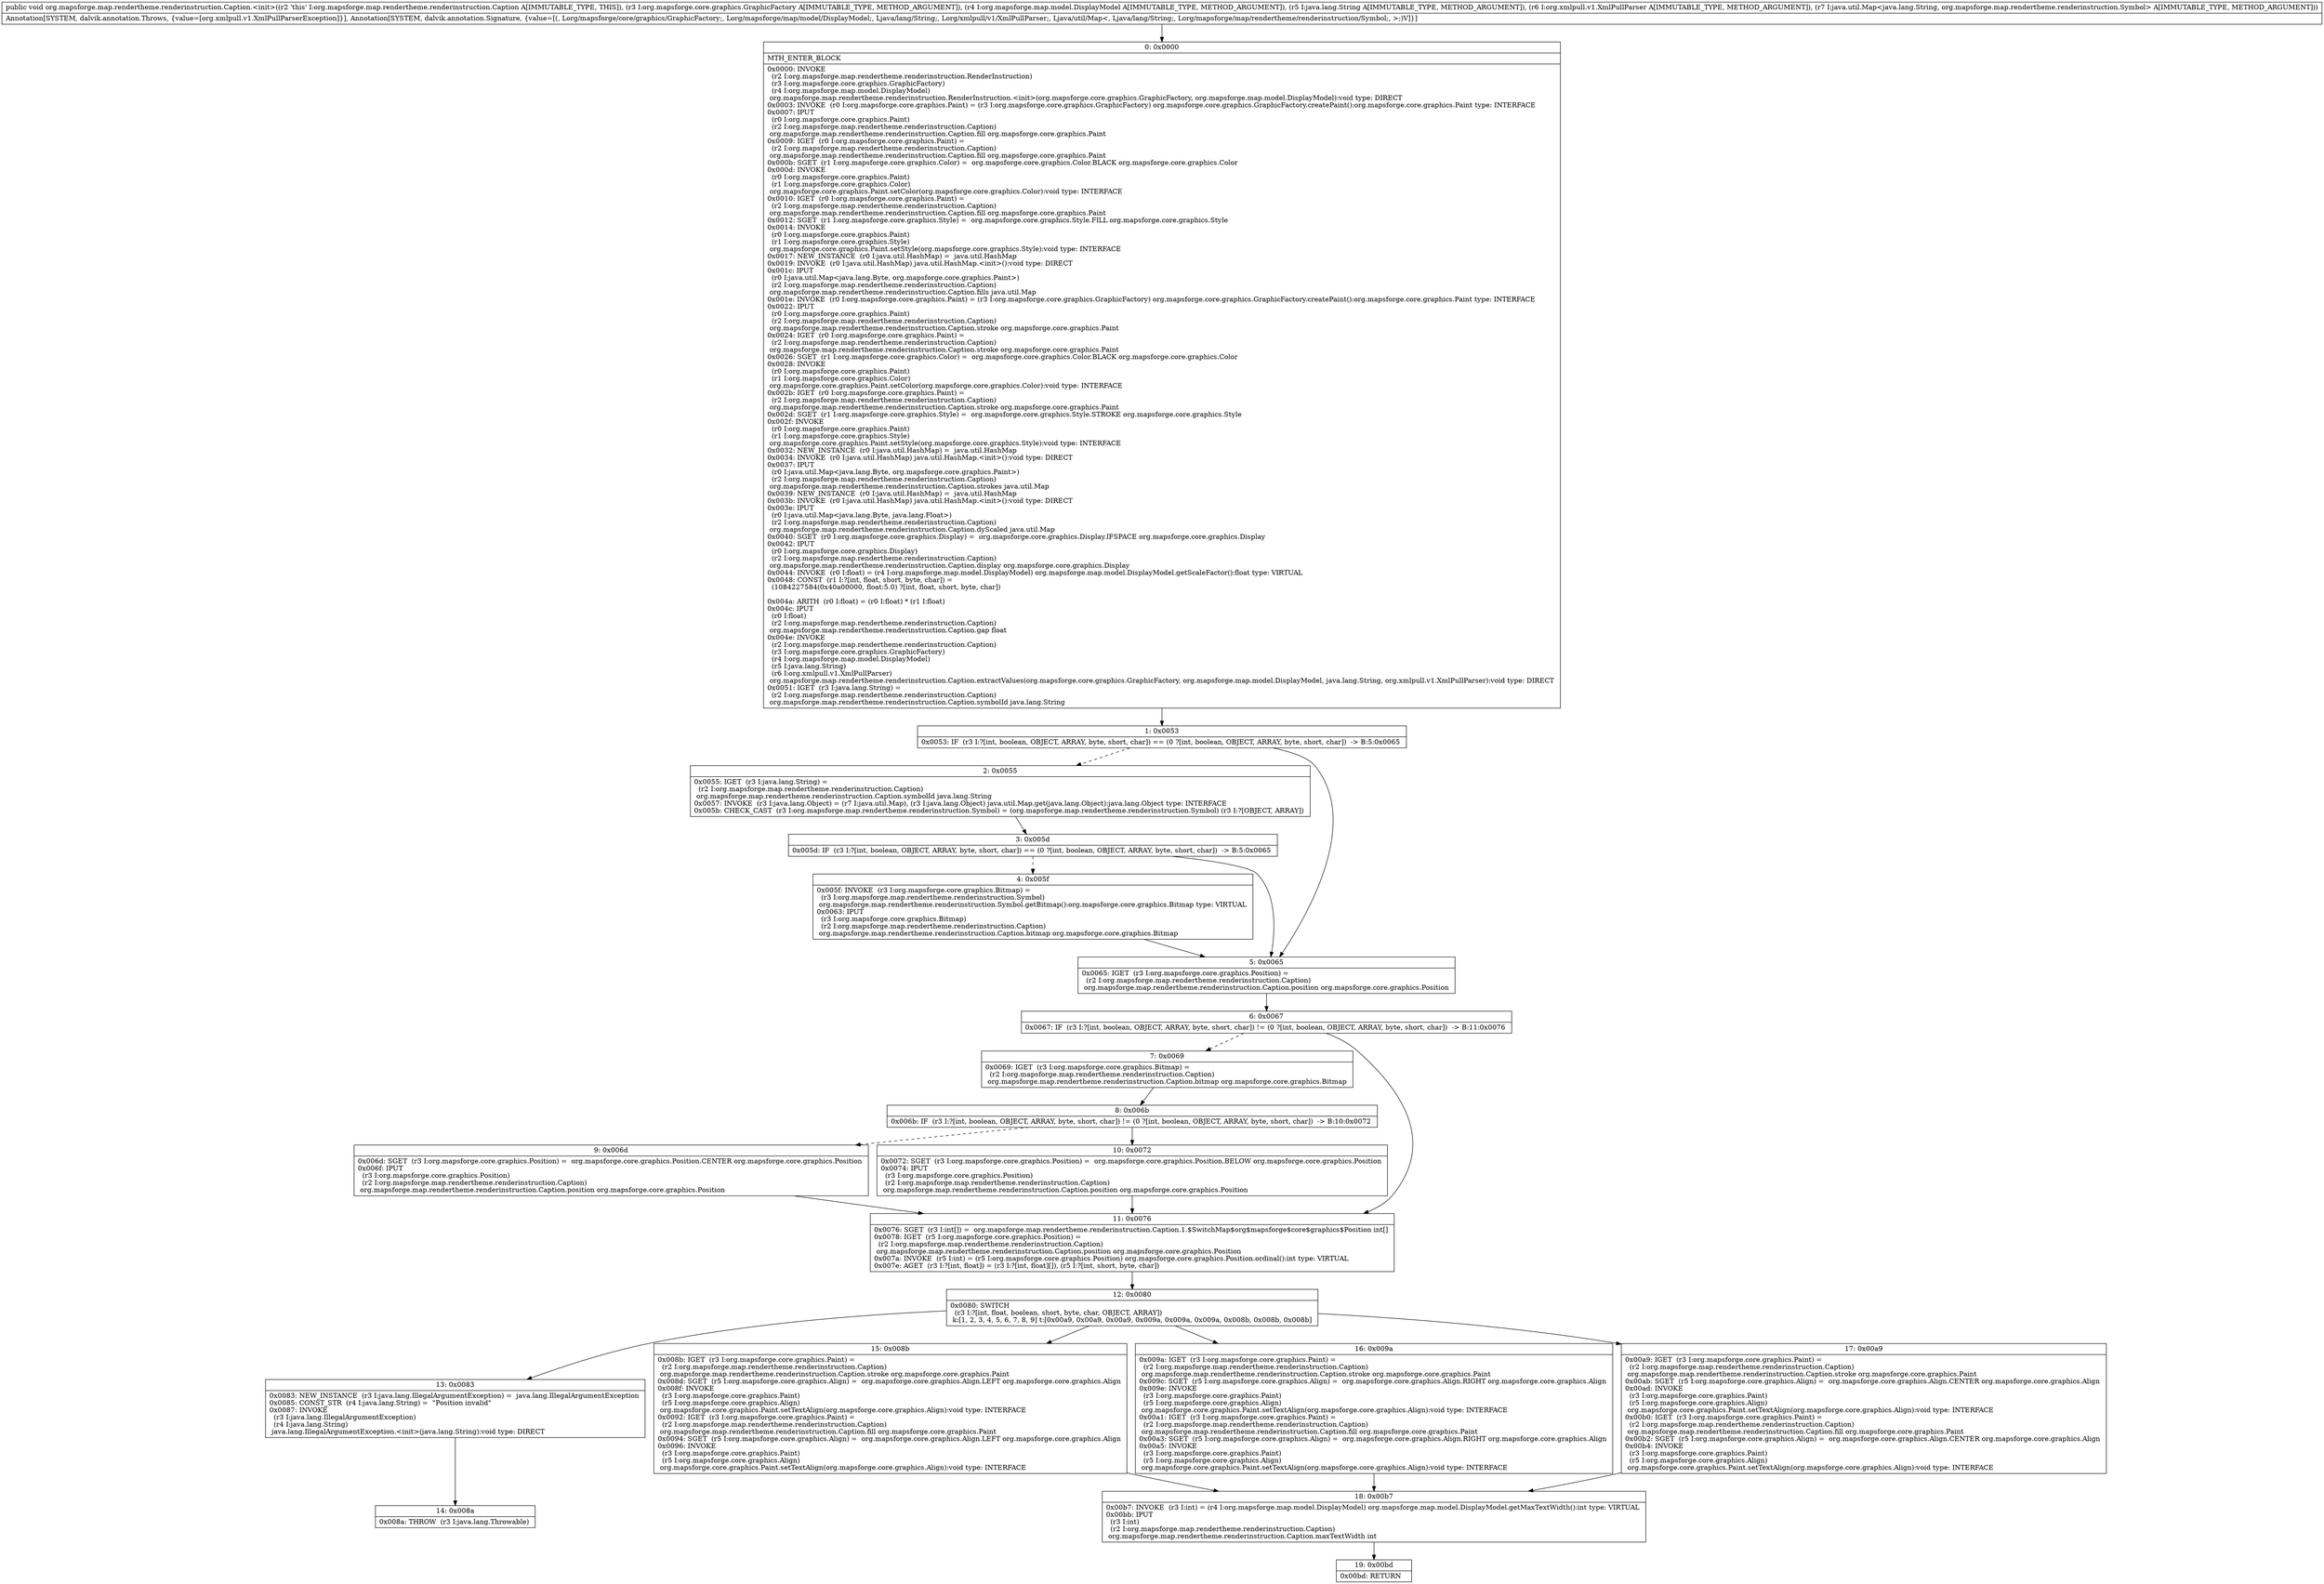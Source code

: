 digraph "CFG fororg.mapsforge.map.rendertheme.renderinstruction.Caption.\<init\>(Lorg\/mapsforge\/core\/graphics\/GraphicFactory;Lorg\/mapsforge\/map\/model\/DisplayModel;Ljava\/lang\/String;Lorg\/xmlpull\/v1\/XmlPullParser;Ljava\/util\/Map;)V" {
Node_0 [shape=record,label="{0\:\ 0x0000|MTH_ENTER_BLOCK\l|0x0000: INVOKE  \l  (r2 I:org.mapsforge.map.rendertheme.renderinstruction.RenderInstruction)\l  (r3 I:org.mapsforge.core.graphics.GraphicFactory)\l  (r4 I:org.mapsforge.map.model.DisplayModel)\l org.mapsforge.map.rendertheme.renderinstruction.RenderInstruction.\<init\>(org.mapsforge.core.graphics.GraphicFactory, org.mapsforge.map.model.DisplayModel):void type: DIRECT \l0x0003: INVOKE  (r0 I:org.mapsforge.core.graphics.Paint) = (r3 I:org.mapsforge.core.graphics.GraphicFactory) org.mapsforge.core.graphics.GraphicFactory.createPaint():org.mapsforge.core.graphics.Paint type: INTERFACE \l0x0007: IPUT  \l  (r0 I:org.mapsforge.core.graphics.Paint)\l  (r2 I:org.mapsforge.map.rendertheme.renderinstruction.Caption)\l org.mapsforge.map.rendertheme.renderinstruction.Caption.fill org.mapsforge.core.graphics.Paint \l0x0009: IGET  (r0 I:org.mapsforge.core.graphics.Paint) = \l  (r2 I:org.mapsforge.map.rendertheme.renderinstruction.Caption)\l org.mapsforge.map.rendertheme.renderinstruction.Caption.fill org.mapsforge.core.graphics.Paint \l0x000b: SGET  (r1 I:org.mapsforge.core.graphics.Color) =  org.mapsforge.core.graphics.Color.BLACK org.mapsforge.core.graphics.Color \l0x000d: INVOKE  \l  (r0 I:org.mapsforge.core.graphics.Paint)\l  (r1 I:org.mapsforge.core.graphics.Color)\l org.mapsforge.core.graphics.Paint.setColor(org.mapsforge.core.graphics.Color):void type: INTERFACE \l0x0010: IGET  (r0 I:org.mapsforge.core.graphics.Paint) = \l  (r2 I:org.mapsforge.map.rendertheme.renderinstruction.Caption)\l org.mapsforge.map.rendertheme.renderinstruction.Caption.fill org.mapsforge.core.graphics.Paint \l0x0012: SGET  (r1 I:org.mapsforge.core.graphics.Style) =  org.mapsforge.core.graphics.Style.FILL org.mapsforge.core.graphics.Style \l0x0014: INVOKE  \l  (r0 I:org.mapsforge.core.graphics.Paint)\l  (r1 I:org.mapsforge.core.graphics.Style)\l org.mapsforge.core.graphics.Paint.setStyle(org.mapsforge.core.graphics.Style):void type: INTERFACE \l0x0017: NEW_INSTANCE  (r0 I:java.util.HashMap) =  java.util.HashMap \l0x0019: INVOKE  (r0 I:java.util.HashMap) java.util.HashMap.\<init\>():void type: DIRECT \l0x001c: IPUT  \l  (r0 I:java.util.Map\<java.lang.Byte, org.mapsforge.core.graphics.Paint\>)\l  (r2 I:org.mapsforge.map.rendertheme.renderinstruction.Caption)\l org.mapsforge.map.rendertheme.renderinstruction.Caption.fills java.util.Map \l0x001e: INVOKE  (r0 I:org.mapsforge.core.graphics.Paint) = (r3 I:org.mapsforge.core.graphics.GraphicFactory) org.mapsforge.core.graphics.GraphicFactory.createPaint():org.mapsforge.core.graphics.Paint type: INTERFACE \l0x0022: IPUT  \l  (r0 I:org.mapsforge.core.graphics.Paint)\l  (r2 I:org.mapsforge.map.rendertheme.renderinstruction.Caption)\l org.mapsforge.map.rendertheme.renderinstruction.Caption.stroke org.mapsforge.core.graphics.Paint \l0x0024: IGET  (r0 I:org.mapsforge.core.graphics.Paint) = \l  (r2 I:org.mapsforge.map.rendertheme.renderinstruction.Caption)\l org.mapsforge.map.rendertheme.renderinstruction.Caption.stroke org.mapsforge.core.graphics.Paint \l0x0026: SGET  (r1 I:org.mapsforge.core.graphics.Color) =  org.mapsforge.core.graphics.Color.BLACK org.mapsforge.core.graphics.Color \l0x0028: INVOKE  \l  (r0 I:org.mapsforge.core.graphics.Paint)\l  (r1 I:org.mapsforge.core.graphics.Color)\l org.mapsforge.core.graphics.Paint.setColor(org.mapsforge.core.graphics.Color):void type: INTERFACE \l0x002b: IGET  (r0 I:org.mapsforge.core.graphics.Paint) = \l  (r2 I:org.mapsforge.map.rendertheme.renderinstruction.Caption)\l org.mapsforge.map.rendertheme.renderinstruction.Caption.stroke org.mapsforge.core.graphics.Paint \l0x002d: SGET  (r1 I:org.mapsforge.core.graphics.Style) =  org.mapsforge.core.graphics.Style.STROKE org.mapsforge.core.graphics.Style \l0x002f: INVOKE  \l  (r0 I:org.mapsforge.core.graphics.Paint)\l  (r1 I:org.mapsforge.core.graphics.Style)\l org.mapsforge.core.graphics.Paint.setStyle(org.mapsforge.core.graphics.Style):void type: INTERFACE \l0x0032: NEW_INSTANCE  (r0 I:java.util.HashMap) =  java.util.HashMap \l0x0034: INVOKE  (r0 I:java.util.HashMap) java.util.HashMap.\<init\>():void type: DIRECT \l0x0037: IPUT  \l  (r0 I:java.util.Map\<java.lang.Byte, org.mapsforge.core.graphics.Paint\>)\l  (r2 I:org.mapsforge.map.rendertheme.renderinstruction.Caption)\l org.mapsforge.map.rendertheme.renderinstruction.Caption.strokes java.util.Map \l0x0039: NEW_INSTANCE  (r0 I:java.util.HashMap) =  java.util.HashMap \l0x003b: INVOKE  (r0 I:java.util.HashMap) java.util.HashMap.\<init\>():void type: DIRECT \l0x003e: IPUT  \l  (r0 I:java.util.Map\<java.lang.Byte, java.lang.Float\>)\l  (r2 I:org.mapsforge.map.rendertheme.renderinstruction.Caption)\l org.mapsforge.map.rendertheme.renderinstruction.Caption.dyScaled java.util.Map \l0x0040: SGET  (r0 I:org.mapsforge.core.graphics.Display) =  org.mapsforge.core.graphics.Display.IFSPACE org.mapsforge.core.graphics.Display \l0x0042: IPUT  \l  (r0 I:org.mapsforge.core.graphics.Display)\l  (r2 I:org.mapsforge.map.rendertheme.renderinstruction.Caption)\l org.mapsforge.map.rendertheme.renderinstruction.Caption.display org.mapsforge.core.graphics.Display \l0x0044: INVOKE  (r0 I:float) = (r4 I:org.mapsforge.map.model.DisplayModel) org.mapsforge.map.model.DisplayModel.getScaleFactor():float type: VIRTUAL \l0x0048: CONST  (r1 I:?[int, float, short, byte, char]) = \l  (1084227584(0x40a00000, float:5.0) ?[int, float, short, byte, char])\l \l0x004a: ARITH  (r0 I:float) = (r0 I:float) * (r1 I:float) \l0x004c: IPUT  \l  (r0 I:float)\l  (r2 I:org.mapsforge.map.rendertheme.renderinstruction.Caption)\l org.mapsforge.map.rendertheme.renderinstruction.Caption.gap float \l0x004e: INVOKE  \l  (r2 I:org.mapsforge.map.rendertheme.renderinstruction.Caption)\l  (r3 I:org.mapsforge.core.graphics.GraphicFactory)\l  (r4 I:org.mapsforge.map.model.DisplayModel)\l  (r5 I:java.lang.String)\l  (r6 I:org.xmlpull.v1.XmlPullParser)\l org.mapsforge.map.rendertheme.renderinstruction.Caption.extractValues(org.mapsforge.core.graphics.GraphicFactory, org.mapsforge.map.model.DisplayModel, java.lang.String, org.xmlpull.v1.XmlPullParser):void type: DIRECT \l0x0051: IGET  (r3 I:java.lang.String) = \l  (r2 I:org.mapsforge.map.rendertheme.renderinstruction.Caption)\l org.mapsforge.map.rendertheme.renderinstruction.Caption.symbolId java.lang.String \l}"];
Node_1 [shape=record,label="{1\:\ 0x0053|0x0053: IF  (r3 I:?[int, boolean, OBJECT, ARRAY, byte, short, char]) == (0 ?[int, boolean, OBJECT, ARRAY, byte, short, char])  \-\> B:5:0x0065 \l}"];
Node_2 [shape=record,label="{2\:\ 0x0055|0x0055: IGET  (r3 I:java.lang.String) = \l  (r2 I:org.mapsforge.map.rendertheme.renderinstruction.Caption)\l org.mapsforge.map.rendertheme.renderinstruction.Caption.symbolId java.lang.String \l0x0057: INVOKE  (r3 I:java.lang.Object) = (r7 I:java.util.Map), (r3 I:java.lang.Object) java.util.Map.get(java.lang.Object):java.lang.Object type: INTERFACE \l0x005b: CHECK_CAST  (r3 I:org.mapsforge.map.rendertheme.renderinstruction.Symbol) = (org.mapsforge.map.rendertheme.renderinstruction.Symbol) (r3 I:?[OBJECT, ARRAY]) \l}"];
Node_3 [shape=record,label="{3\:\ 0x005d|0x005d: IF  (r3 I:?[int, boolean, OBJECT, ARRAY, byte, short, char]) == (0 ?[int, boolean, OBJECT, ARRAY, byte, short, char])  \-\> B:5:0x0065 \l}"];
Node_4 [shape=record,label="{4\:\ 0x005f|0x005f: INVOKE  (r3 I:org.mapsforge.core.graphics.Bitmap) = \l  (r3 I:org.mapsforge.map.rendertheme.renderinstruction.Symbol)\l org.mapsforge.map.rendertheme.renderinstruction.Symbol.getBitmap():org.mapsforge.core.graphics.Bitmap type: VIRTUAL \l0x0063: IPUT  \l  (r3 I:org.mapsforge.core.graphics.Bitmap)\l  (r2 I:org.mapsforge.map.rendertheme.renderinstruction.Caption)\l org.mapsforge.map.rendertheme.renderinstruction.Caption.bitmap org.mapsforge.core.graphics.Bitmap \l}"];
Node_5 [shape=record,label="{5\:\ 0x0065|0x0065: IGET  (r3 I:org.mapsforge.core.graphics.Position) = \l  (r2 I:org.mapsforge.map.rendertheme.renderinstruction.Caption)\l org.mapsforge.map.rendertheme.renderinstruction.Caption.position org.mapsforge.core.graphics.Position \l}"];
Node_6 [shape=record,label="{6\:\ 0x0067|0x0067: IF  (r3 I:?[int, boolean, OBJECT, ARRAY, byte, short, char]) != (0 ?[int, boolean, OBJECT, ARRAY, byte, short, char])  \-\> B:11:0x0076 \l}"];
Node_7 [shape=record,label="{7\:\ 0x0069|0x0069: IGET  (r3 I:org.mapsforge.core.graphics.Bitmap) = \l  (r2 I:org.mapsforge.map.rendertheme.renderinstruction.Caption)\l org.mapsforge.map.rendertheme.renderinstruction.Caption.bitmap org.mapsforge.core.graphics.Bitmap \l}"];
Node_8 [shape=record,label="{8\:\ 0x006b|0x006b: IF  (r3 I:?[int, boolean, OBJECT, ARRAY, byte, short, char]) != (0 ?[int, boolean, OBJECT, ARRAY, byte, short, char])  \-\> B:10:0x0072 \l}"];
Node_9 [shape=record,label="{9\:\ 0x006d|0x006d: SGET  (r3 I:org.mapsforge.core.graphics.Position) =  org.mapsforge.core.graphics.Position.CENTER org.mapsforge.core.graphics.Position \l0x006f: IPUT  \l  (r3 I:org.mapsforge.core.graphics.Position)\l  (r2 I:org.mapsforge.map.rendertheme.renderinstruction.Caption)\l org.mapsforge.map.rendertheme.renderinstruction.Caption.position org.mapsforge.core.graphics.Position \l}"];
Node_10 [shape=record,label="{10\:\ 0x0072|0x0072: SGET  (r3 I:org.mapsforge.core.graphics.Position) =  org.mapsforge.core.graphics.Position.BELOW org.mapsforge.core.graphics.Position \l0x0074: IPUT  \l  (r3 I:org.mapsforge.core.graphics.Position)\l  (r2 I:org.mapsforge.map.rendertheme.renderinstruction.Caption)\l org.mapsforge.map.rendertheme.renderinstruction.Caption.position org.mapsforge.core.graphics.Position \l}"];
Node_11 [shape=record,label="{11\:\ 0x0076|0x0076: SGET  (r3 I:int[]) =  org.mapsforge.map.rendertheme.renderinstruction.Caption.1.$SwitchMap$org$mapsforge$core$graphics$Position int[] \l0x0078: IGET  (r5 I:org.mapsforge.core.graphics.Position) = \l  (r2 I:org.mapsforge.map.rendertheme.renderinstruction.Caption)\l org.mapsforge.map.rendertheme.renderinstruction.Caption.position org.mapsforge.core.graphics.Position \l0x007a: INVOKE  (r5 I:int) = (r5 I:org.mapsforge.core.graphics.Position) org.mapsforge.core.graphics.Position.ordinal():int type: VIRTUAL \l0x007e: AGET  (r3 I:?[int, float]) = (r3 I:?[int, float][]), (r5 I:?[int, short, byte, char]) \l}"];
Node_12 [shape=record,label="{12\:\ 0x0080|0x0080: SWITCH  \l  (r3 I:?[int, float, boolean, short, byte, char, OBJECT, ARRAY])\l k:[1, 2, 3, 4, 5, 6, 7, 8, 9] t:[0x00a9, 0x00a9, 0x00a9, 0x009a, 0x009a, 0x009a, 0x008b, 0x008b, 0x008b] \l}"];
Node_13 [shape=record,label="{13\:\ 0x0083|0x0083: NEW_INSTANCE  (r3 I:java.lang.IllegalArgumentException) =  java.lang.IllegalArgumentException \l0x0085: CONST_STR  (r4 I:java.lang.String) =  \"Position invalid\" \l0x0087: INVOKE  \l  (r3 I:java.lang.IllegalArgumentException)\l  (r4 I:java.lang.String)\l java.lang.IllegalArgumentException.\<init\>(java.lang.String):void type: DIRECT \l}"];
Node_14 [shape=record,label="{14\:\ 0x008a|0x008a: THROW  (r3 I:java.lang.Throwable) \l}"];
Node_15 [shape=record,label="{15\:\ 0x008b|0x008b: IGET  (r3 I:org.mapsforge.core.graphics.Paint) = \l  (r2 I:org.mapsforge.map.rendertheme.renderinstruction.Caption)\l org.mapsforge.map.rendertheme.renderinstruction.Caption.stroke org.mapsforge.core.graphics.Paint \l0x008d: SGET  (r5 I:org.mapsforge.core.graphics.Align) =  org.mapsforge.core.graphics.Align.LEFT org.mapsforge.core.graphics.Align \l0x008f: INVOKE  \l  (r3 I:org.mapsforge.core.graphics.Paint)\l  (r5 I:org.mapsforge.core.graphics.Align)\l org.mapsforge.core.graphics.Paint.setTextAlign(org.mapsforge.core.graphics.Align):void type: INTERFACE \l0x0092: IGET  (r3 I:org.mapsforge.core.graphics.Paint) = \l  (r2 I:org.mapsforge.map.rendertheme.renderinstruction.Caption)\l org.mapsforge.map.rendertheme.renderinstruction.Caption.fill org.mapsforge.core.graphics.Paint \l0x0094: SGET  (r5 I:org.mapsforge.core.graphics.Align) =  org.mapsforge.core.graphics.Align.LEFT org.mapsforge.core.graphics.Align \l0x0096: INVOKE  \l  (r3 I:org.mapsforge.core.graphics.Paint)\l  (r5 I:org.mapsforge.core.graphics.Align)\l org.mapsforge.core.graphics.Paint.setTextAlign(org.mapsforge.core.graphics.Align):void type: INTERFACE \l}"];
Node_16 [shape=record,label="{16\:\ 0x009a|0x009a: IGET  (r3 I:org.mapsforge.core.graphics.Paint) = \l  (r2 I:org.mapsforge.map.rendertheme.renderinstruction.Caption)\l org.mapsforge.map.rendertheme.renderinstruction.Caption.stroke org.mapsforge.core.graphics.Paint \l0x009c: SGET  (r5 I:org.mapsforge.core.graphics.Align) =  org.mapsforge.core.graphics.Align.RIGHT org.mapsforge.core.graphics.Align \l0x009e: INVOKE  \l  (r3 I:org.mapsforge.core.graphics.Paint)\l  (r5 I:org.mapsforge.core.graphics.Align)\l org.mapsforge.core.graphics.Paint.setTextAlign(org.mapsforge.core.graphics.Align):void type: INTERFACE \l0x00a1: IGET  (r3 I:org.mapsforge.core.graphics.Paint) = \l  (r2 I:org.mapsforge.map.rendertheme.renderinstruction.Caption)\l org.mapsforge.map.rendertheme.renderinstruction.Caption.fill org.mapsforge.core.graphics.Paint \l0x00a3: SGET  (r5 I:org.mapsforge.core.graphics.Align) =  org.mapsforge.core.graphics.Align.RIGHT org.mapsforge.core.graphics.Align \l0x00a5: INVOKE  \l  (r3 I:org.mapsforge.core.graphics.Paint)\l  (r5 I:org.mapsforge.core.graphics.Align)\l org.mapsforge.core.graphics.Paint.setTextAlign(org.mapsforge.core.graphics.Align):void type: INTERFACE \l}"];
Node_17 [shape=record,label="{17\:\ 0x00a9|0x00a9: IGET  (r3 I:org.mapsforge.core.graphics.Paint) = \l  (r2 I:org.mapsforge.map.rendertheme.renderinstruction.Caption)\l org.mapsforge.map.rendertheme.renderinstruction.Caption.stroke org.mapsforge.core.graphics.Paint \l0x00ab: SGET  (r5 I:org.mapsforge.core.graphics.Align) =  org.mapsforge.core.graphics.Align.CENTER org.mapsforge.core.graphics.Align \l0x00ad: INVOKE  \l  (r3 I:org.mapsforge.core.graphics.Paint)\l  (r5 I:org.mapsforge.core.graphics.Align)\l org.mapsforge.core.graphics.Paint.setTextAlign(org.mapsforge.core.graphics.Align):void type: INTERFACE \l0x00b0: IGET  (r3 I:org.mapsforge.core.graphics.Paint) = \l  (r2 I:org.mapsforge.map.rendertheme.renderinstruction.Caption)\l org.mapsforge.map.rendertheme.renderinstruction.Caption.fill org.mapsforge.core.graphics.Paint \l0x00b2: SGET  (r5 I:org.mapsforge.core.graphics.Align) =  org.mapsforge.core.graphics.Align.CENTER org.mapsforge.core.graphics.Align \l0x00b4: INVOKE  \l  (r3 I:org.mapsforge.core.graphics.Paint)\l  (r5 I:org.mapsforge.core.graphics.Align)\l org.mapsforge.core.graphics.Paint.setTextAlign(org.mapsforge.core.graphics.Align):void type: INTERFACE \l}"];
Node_18 [shape=record,label="{18\:\ 0x00b7|0x00b7: INVOKE  (r3 I:int) = (r4 I:org.mapsforge.map.model.DisplayModel) org.mapsforge.map.model.DisplayModel.getMaxTextWidth():int type: VIRTUAL \l0x00bb: IPUT  \l  (r3 I:int)\l  (r2 I:org.mapsforge.map.rendertheme.renderinstruction.Caption)\l org.mapsforge.map.rendertheme.renderinstruction.Caption.maxTextWidth int \l}"];
Node_19 [shape=record,label="{19\:\ 0x00bd|0x00bd: RETURN   \l}"];
MethodNode[shape=record,label="{public void org.mapsforge.map.rendertheme.renderinstruction.Caption.\<init\>((r2 'this' I:org.mapsforge.map.rendertheme.renderinstruction.Caption A[IMMUTABLE_TYPE, THIS]), (r3 I:org.mapsforge.core.graphics.GraphicFactory A[IMMUTABLE_TYPE, METHOD_ARGUMENT]), (r4 I:org.mapsforge.map.model.DisplayModel A[IMMUTABLE_TYPE, METHOD_ARGUMENT]), (r5 I:java.lang.String A[IMMUTABLE_TYPE, METHOD_ARGUMENT]), (r6 I:org.xmlpull.v1.XmlPullParser A[IMMUTABLE_TYPE, METHOD_ARGUMENT]), (r7 I:java.util.Map\<java.lang.String, org.mapsforge.map.rendertheme.renderinstruction.Symbol\> A[IMMUTABLE_TYPE, METHOD_ARGUMENT]))  | Annotation[SYSTEM, dalvik.annotation.Throws, \{value=[org.xmlpull.v1.XmlPullParserException]\}], Annotation[SYSTEM, dalvik.annotation.Signature, \{value=[(, Lorg\/mapsforge\/core\/graphics\/GraphicFactory;, Lorg\/mapsforge\/map\/model\/DisplayModel;, Ljava\/lang\/String;, Lorg\/xmlpull\/v1\/XmlPullParser;, Ljava\/util\/Map\<, Ljava\/lang\/String;, Lorg\/mapsforge\/map\/rendertheme\/renderinstruction\/Symbol;, \>;)V]\}]\l}"];
MethodNode -> Node_0;
Node_0 -> Node_1;
Node_1 -> Node_2[style=dashed];
Node_1 -> Node_5;
Node_2 -> Node_3;
Node_3 -> Node_4[style=dashed];
Node_3 -> Node_5;
Node_4 -> Node_5;
Node_5 -> Node_6;
Node_6 -> Node_7[style=dashed];
Node_6 -> Node_11;
Node_7 -> Node_8;
Node_8 -> Node_9[style=dashed];
Node_8 -> Node_10;
Node_9 -> Node_11;
Node_10 -> Node_11;
Node_11 -> Node_12;
Node_12 -> Node_13;
Node_12 -> Node_15;
Node_12 -> Node_16;
Node_12 -> Node_17;
Node_13 -> Node_14;
Node_15 -> Node_18;
Node_16 -> Node_18;
Node_17 -> Node_18;
Node_18 -> Node_19;
}


